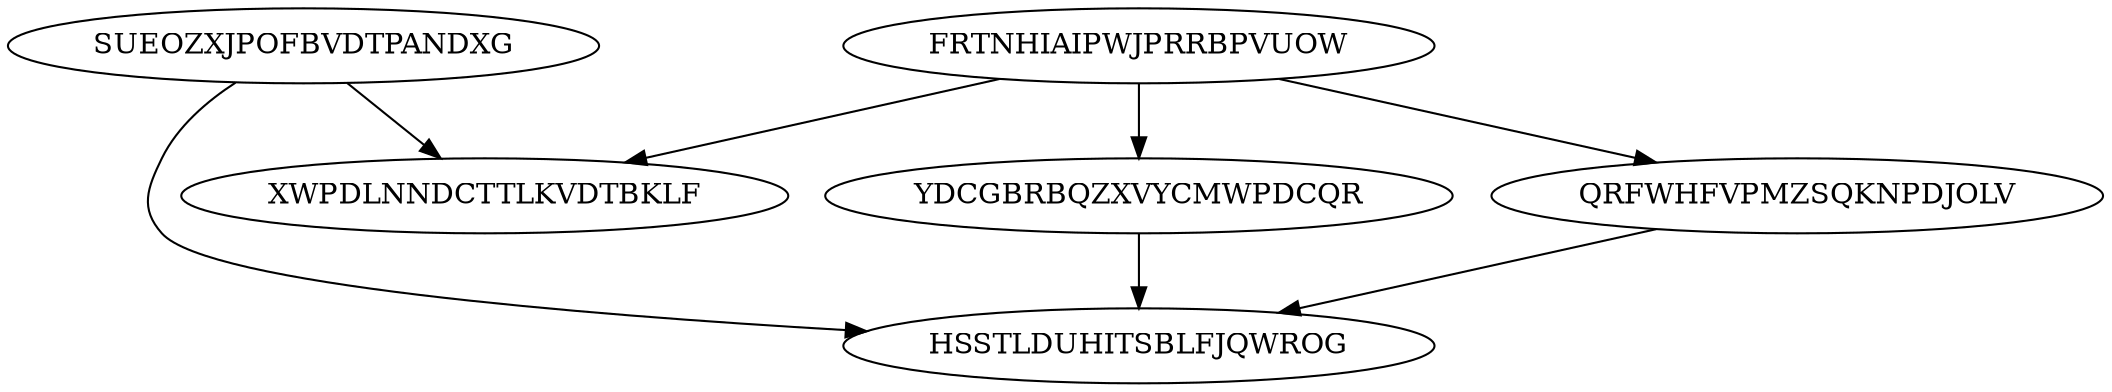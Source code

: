 digraph "N6M7" {
	SUEOZXJPOFBVDTPANDXG			[Weight=14, Start=0, Processor=1];
	FRTNHIAIPWJPRRBPVUOW			[Weight=12, Start=0, Processor=2];
	YDCGBRBQZXVYCMWPDCQR			[Weight=18, Start=12, Processor=2];
	QRFWHFVPMZSQKNPDJOLV			[Weight=14, Start=28, Processor=3];
	HSSTLDUHITSBLFJQWROG			[Weight=10, Start=42, Processor=3];
	XWPDLNNDCTTLKVDTBKLF			[Weight=10, Start=29, Processor=4];
	SUEOZXJPOFBVDTPANDXG -> XWPDLNNDCTTLKVDTBKLF		[Weight=10];
	QRFWHFVPMZSQKNPDJOLV -> HSSTLDUHITSBLFJQWROG		[Weight=17];
	YDCGBRBQZXVYCMWPDCQR -> HSSTLDUHITSBLFJQWROG		[Weight=12];
	SUEOZXJPOFBVDTPANDXG -> HSSTLDUHITSBLFJQWROG		[Weight=20];
	FRTNHIAIPWJPRRBPVUOW -> QRFWHFVPMZSQKNPDJOLV		[Weight=16];
	FRTNHIAIPWJPRRBPVUOW -> XWPDLNNDCTTLKVDTBKLF		[Weight=17];
	FRTNHIAIPWJPRRBPVUOW -> YDCGBRBQZXVYCMWPDCQR		[Weight=17];
}
